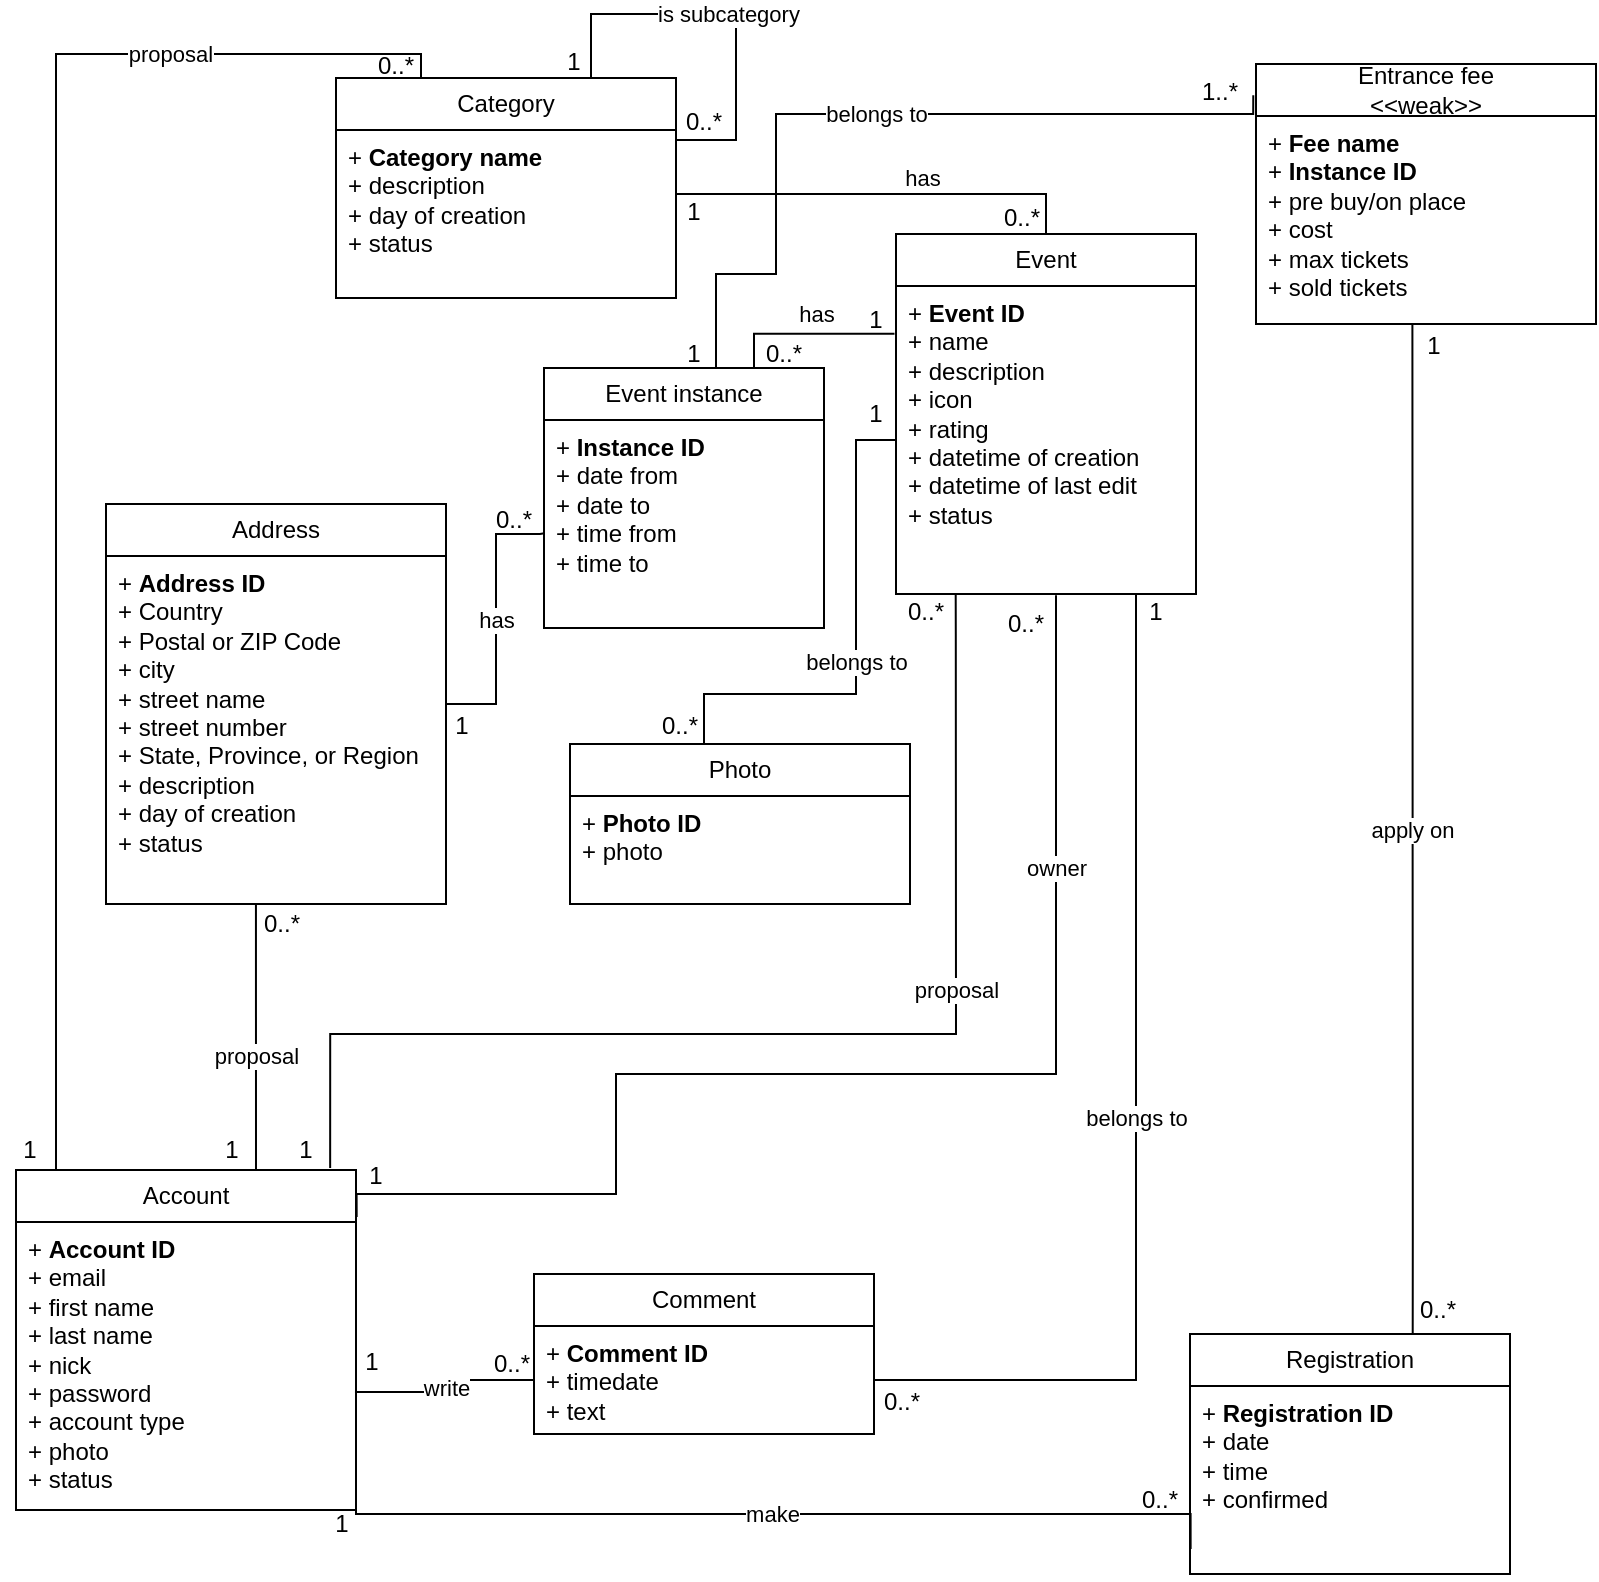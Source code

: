 <mxfile>
    <diagram name="Page-1" id="jqDnCujOp7mulD6K2x4Z">
        <mxGraphModel dx="1095" dy="621" grid="1" gridSize="10" guides="1" tooltips="1" connect="1" arrows="1" fold="1" page="1" pageScale="1" pageWidth="827" pageHeight="1169" math="0" shadow="0">
            <root>
                <mxCell id="0"/>
                <mxCell id="1" parent="0"/>
                <mxCell id="FDN6Dccw9lO80wlC99TS-1" value="Event" style="swimlane;fontStyle=0;childLayout=stackLayout;horizontal=1;startSize=26;fillColor=none;horizontalStack=0;resizeParent=1;resizeParentMax=0;resizeLast=0;collapsible=1;marginBottom=0;whiteSpace=wrap;html=1;" parent="1" vertex="1">
                    <mxGeometry x="460" y="120" width="150" height="180" as="geometry">
                        <mxRectangle x="110" y="140" width="70" height="30" as="alternateBounds"/>
                    </mxGeometry>
                </mxCell>
                <mxCell id="FDN6Dccw9lO80wlC99TS-3" value="+ &lt;b&gt;Event ID&lt;/b&gt;&lt;br&gt;+ name&lt;br&gt;+ description&lt;br&gt;+ icon&lt;br&gt;+ rating&lt;br&gt;+ datetime of creation&lt;br&gt;+ datetime of last edit&lt;br&gt;+ status" style="text;strokeColor=none;fillColor=none;align=left;verticalAlign=top;spacingLeft=4;spacingRight=4;overflow=hidden;rotatable=0;points=[[0,0.5],[1,0.5]];portConstraint=eastwest;whiteSpace=wrap;html=1;" parent="FDN6Dccw9lO80wlC99TS-1" vertex="1">
                    <mxGeometry y="26" width="150" height="154" as="geometry"/>
                </mxCell>
                <mxCell id="FDN6Dccw9lO80wlC99TS-5" value="Address" style="swimlane;fontStyle=0;childLayout=stackLayout;horizontal=1;startSize=26;fillColor=none;horizontalStack=0;resizeParent=1;resizeParentMax=0;resizeLast=0;collapsible=1;marginBottom=0;whiteSpace=wrap;html=1;" parent="1" vertex="1">
                    <mxGeometry x="65" y="255" width="170" height="200" as="geometry"/>
                </mxCell>
                <mxCell id="FDN6Dccw9lO80wlC99TS-6" value="+ &lt;b&gt;Address ID&lt;/b&gt;&lt;br&gt;+ Country&lt;br&gt;+&amp;nbsp;Postal or ZIP Code&lt;br&gt;+ city&lt;br&gt;+ street name&lt;br&gt;+ street number&lt;br&gt;+&amp;nbsp;State, Province, or Region&lt;br&gt;+ description&lt;br&gt;+ day of creation&lt;br&gt;+ status" style="text;strokeColor=none;fillColor=none;align=left;verticalAlign=top;spacingLeft=4;spacingRight=4;overflow=hidden;rotatable=0;points=[[0,0.5],[1,0.5]];portConstraint=eastwest;whiteSpace=wrap;html=1;" parent="FDN6Dccw9lO80wlC99TS-5" vertex="1">
                    <mxGeometry y="26" width="170" height="174" as="geometry"/>
                </mxCell>
                <mxCell id="FDN6Dccw9lO80wlC99TS-31" value="belongs to" style="edgeStyle=orthogonalEdgeStyle;rounded=0;orthogonalLoop=1;jettySize=auto;html=1;exitX=-0.008;exitY=0.12;exitDx=0;exitDy=0;endArrow=none;endFill=0;exitPerimeter=0;entryX=0.5;entryY=0;entryDx=0;entryDy=0;" parent="1" source="FDN6Dccw9lO80wlC99TS-15" target="60AjlheZNccqqkpiSa9z-3" edge="1">
                    <mxGeometry x="-0.059" relative="1" as="geometry">
                        <mxPoint as="offset"/>
                        <mxPoint x="420" y="50" as="targetPoint"/>
                        <Array as="points">
                            <mxPoint x="639" y="60"/>
                            <mxPoint x="400" y="60"/>
                            <mxPoint x="400" y="140"/>
                            <mxPoint x="370" y="140"/>
                            <mxPoint x="370" y="187"/>
                        </Array>
                    </mxGeometry>
                </mxCell>
                <mxCell id="FDN6Dccw9lO80wlC99TS-15" value="Entrance fee&lt;br&gt;&amp;lt;&amp;lt;weak&amp;gt;&amp;gt;" style="swimlane;fontStyle=0;childLayout=stackLayout;horizontal=1;startSize=26;fillColor=none;horizontalStack=0;resizeParent=1;resizeParentMax=0;resizeLast=0;collapsible=1;marginBottom=0;whiteSpace=wrap;html=1;" parent="1" vertex="1">
                    <mxGeometry x="640" y="35" width="170" height="130" as="geometry"/>
                </mxCell>
                <mxCell id="FDN6Dccw9lO80wlC99TS-16" value="+ &lt;b&gt;Fee name&lt;/b&gt;&lt;br&gt;+ &lt;b&gt;Instance ID&lt;br&gt;&lt;/b&gt;+ pre buy/on place&lt;br&gt;+ cost&lt;br&gt;+ max tickets&lt;br&gt;+ sold tickets" style="text;strokeColor=none;fillColor=none;align=left;verticalAlign=top;spacingLeft=4;spacingRight=4;overflow=hidden;rotatable=0;points=[[0,0.5],[1,0.5]];portConstraint=eastwest;whiteSpace=wrap;html=1;" parent="FDN6Dccw9lO80wlC99TS-15" vertex="1">
                    <mxGeometry y="26" width="170" height="104" as="geometry"/>
                </mxCell>
                <mxCell id="FDN6Dccw9lO80wlC99TS-17" value="Photo" style="swimlane;fontStyle=0;childLayout=stackLayout;horizontal=1;startSize=26;fillColor=none;horizontalStack=0;resizeParent=1;resizeParentMax=0;resizeLast=0;collapsible=1;marginBottom=0;whiteSpace=wrap;html=1;" parent="1" vertex="1">
                    <mxGeometry x="297" y="375" width="170" height="80" as="geometry"/>
                </mxCell>
                <mxCell id="FDN6Dccw9lO80wlC99TS-18" value="+ &lt;b&gt;Photo ID&lt;/b&gt;&lt;br&gt;+ photo" style="text;strokeColor=none;fillColor=none;align=left;verticalAlign=top;spacingLeft=4;spacingRight=4;overflow=hidden;rotatable=0;points=[[0,0.5],[1,0.5]];portConstraint=eastwest;whiteSpace=wrap;html=1;" parent="FDN6Dccw9lO80wlC99TS-17" vertex="1">
                    <mxGeometry y="26" width="170" height="54" as="geometry"/>
                </mxCell>
                <mxCell id="FDN6Dccw9lO80wlC99TS-113" value="proposal" style="edgeStyle=orthogonalEdgeStyle;rounded=0;orthogonalLoop=1;jettySize=auto;html=1;exitX=0.25;exitY=0;exitDx=0;exitDy=0;entryX=0;entryY=0;entryDx=0;entryDy=0;endArrow=none;endFill=0;" parent="1" source="FDN6Dccw9lO80wlC99TS-19" target="FDN6Dccw9lO80wlC99TS-21" edge="1">
                    <mxGeometry x="-0.644" relative="1" as="geometry">
                        <Array as="points">
                            <mxPoint x="223" y="30"/>
                            <mxPoint x="40" y="30"/>
                            <mxPoint x="40" y="588"/>
                        </Array>
                        <mxPoint as="offset"/>
                    </mxGeometry>
                </mxCell>
                <mxCell id="FDN6Dccw9lO80wlC99TS-19" value="Category" style="swimlane;fontStyle=0;childLayout=stackLayout;horizontal=1;startSize=26;fillColor=none;horizontalStack=0;resizeParent=1;resizeParentMax=0;resizeLast=0;collapsible=1;marginBottom=0;whiteSpace=wrap;html=1;" parent="1" vertex="1">
                    <mxGeometry x="180" y="42" width="170" height="110" as="geometry"/>
                </mxCell>
                <mxCell id="FDN6Dccw9lO80wlC99TS-20" value="+ &lt;b&gt;Category&amp;nbsp;name&lt;/b&gt;&lt;br&gt;+ description&lt;br&gt;+ day of creation&lt;br&gt;+ status" style="text;strokeColor=none;fillColor=none;align=left;verticalAlign=top;spacingLeft=4;spacingRight=4;overflow=hidden;rotatable=0;points=[[0,0.5],[1,0.5]];portConstraint=eastwest;whiteSpace=wrap;html=1;" parent="FDN6Dccw9lO80wlC99TS-19" vertex="1">
                    <mxGeometry y="26" width="170" height="84" as="geometry"/>
                </mxCell>
                <mxCell id="FDN6Dccw9lO80wlC99TS-98" value="owner" style="edgeStyle=orthogonalEdgeStyle;rounded=0;orthogonalLoop=1;jettySize=auto;html=1;exitX=1.002;exitY=0.138;exitDx=0;exitDy=0;exitPerimeter=0;entryX=0.534;entryY=1.004;entryDx=0;entryDy=0;entryPerimeter=0;endArrow=none;endFill=0;" parent="1" source="FDN6Dccw9lO80wlC99TS-21" target="FDN6Dccw9lO80wlC99TS-3" edge="1">
                    <mxGeometry x="0.588" relative="1" as="geometry">
                        <mxPoint x="490" y="260" as="targetPoint"/>
                        <Array as="points">
                            <mxPoint x="190" y="600"/>
                            <mxPoint x="320" y="600"/>
                            <mxPoint x="320" y="540"/>
                            <mxPoint x="540" y="540"/>
                            <mxPoint x="540" y="301"/>
                        </Array>
                        <mxPoint as="offset"/>
                    </mxGeometry>
                </mxCell>
                <mxCell id="FDN6Dccw9lO80wlC99TS-107" value="proposal" style="edgeStyle=orthogonalEdgeStyle;rounded=0;orthogonalLoop=1;jettySize=auto;html=1;exitX=0.75;exitY=0;exitDx=0;exitDy=0;endArrow=none;endFill=0;entryX=0.441;entryY=1;entryDx=0;entryDy=0;entryPerimeter=0;" parent="1" source="FDN6Dccw9lO80wlC99TS-21" target="FDN6Dccw9lO80wlC99TS-6" edge="1">
                    <mxGeometry x="-0.078" relative="1" as="geometry">
                        <mxPoint x="140" y="460" as="targetPoint"/>
                        <Array as="points">
                            <mxPoint x="140" y="588"/>
                        </Array>
                        <mxPoint as="offset"/>
                    </mxGeometry>
                </mxCell>
                <mxCell id="FDN6Dccw9lO80wlC99TS-21" value="Account" style="swimlane;fontStyle=0;childLayout=stackLayout;horizontal=1;startSize=26;fillColor=none;horizontalStack=0;resizeParent=1;resizeParentMax=0;resizeLast=0;collapsible=1;marginBottom=0;whiteSpace=wrap;html=1;" parent="1" vertex="1">
                    <mxGeometry x="20" y="588" width="170" height="170" as="geometry"/>
                </mxCell>
                <mxCell id="FDN6Dccw9lO80wlC99TS-22" value="+ &lt;b&gt;Account ID&lt;/b&gt;&lt;br&gt;+&amp;nbsp;email&lt;br&gt;+ first name&lt;br&gt;+ last name&lt;br&gt;+ nick&lt;br&gt;+ password&lt;br&gt;+ account type&lt;br&gt;+ photo&lt;br&gt;+ status" style="text;strokeColor=none;fillColor=none;align=left;verticalAlign=top;spacingLeft=4;spacingRight=4;overflow=hidden;rotatable=0;points=[[0,0.5],[1,0.5]];portConstraint=eastwest;whiteSpace=wrap;html=1;" parent="FDN6Dccw9lO80wlC99TS-21" vertex="1">
                    <mxGeometry y="26" width="170" height="144" as="geometry"/>
                </mxCell>
                <mxCell id="FDN6Dccw9lO80wlC99TS-25" value="has" style="edgeStyle=orthogonalEdgeStyle;rounded=0;orthogonalLoop=1;jettySize=auto;html=1;entryX=0.5;entryY=0;entryDx=0;entryDy=0;endArrow=none;endFill=0;" parent="1" source="FDN6Dccw9lO80wlC99TS-20" target="FDN6Dccw9lO80wlC99TS-1" edge="1">
                    <mxGeometry x="0.198" y="8" relative="1" as="geometry">
                        <Array as="points">
                            <mxPoint x="535" y="100"/>
                        </Array>
                        <mxPoint as="offset"/>
                    </mxGeometry>
                </mxCell>
                <mxCell id="FDN6Dccw9lO80wlC99TS-26" value="1" style="text;html=1;strokeColor=none;fillColor=none;align=center;verticalAlign=middle;whiteSpace=wrap;rounded=0;" parent="1" vertex="1">
                    <mxGeometry x="344" y="94" width="30" height="30" as="geometry"/>
                </mxCell>
                <mxCell id="FDN6Dccw9lO80wlC99TS-27" value="0..*" style="text;html=1;strokeColor=none;fillColor=none;align=center;verticalAlign=middle;whiteSpace=wrap;rounded=0;" parent="1" vertex="1">
                    <mxGeometry x="508" y="97" width="30" height="30" as="geometry"/>
                </mxCell>
                <mxCell id="FDN6Dccw9lO80wlC99TS-29" value="0..*" style="text;html=1;strokeColor=none;fillColor=none;align=center;verticalAlign=middle;whiteSpace=wrap;rounded=0;" parent="1" vertex="1">
                    <mxGeometry x="389" y="165" width="30" height="30" as="geometry"/>
                </mxCell>
                <mxCell id="FDN6Dccw9lO80wlC99TS-30" value="0..*" style="text;html=1;strokeColor=none;fillColor=none;align=center;verticalAlign=middle;whiteSpace=wrap;rounded=0;" parent="1" vertex="1">
                    <mxGeometry x="254" y="248" width="30" height="30" as="geometry"/>
                </mxCell>
                <mxCell id="FDN6Dccw9lO80wlC99TS-32" value="1..*" style="text;html=1;strokeColor=none;fillColor=none;align=center;verticalAlign=middle;whiteSpace=wrap;rounded=0;" parent="1" vertex="1">
                    <mxGeometry x="607" y="34" width="30" height="30" as="geometry"/>
                </mxCell>
                <mxCell id="FDN6Dccw9lO80wlC99TS-33" value="1" style="text;html=1;strokeColor=none;fillColor=none;align=center;verticalAlign=middle;whiteSpace=wrap;rounded=0;" parent="1" vertex="1">
                    <mxGeometry x="344" y="165" width="30" height="30" as="geometry"/>
                </mxCell>
                <mxCell id="FDN6Dccw9lO80wlC99TS-34" value="belongs to" style="edgeStyle=orthogonalEdgeStyle;rounded=0;orthogonalLoop=1;jettySize=auto;html=1;entryX=0;entryY=0.5;entryDx=0;entryDy=0;endArrow=none;endFill=0;exitX=0.5;exitY=0;exitDx=0;exitDy=0;" parent="1" source="FDN6Dccw9lO80wlC99TS-17" target="FDN6Dccw9lO80wlC99TS-3" edge="1">
                    <mxGeometry x="0.018" relative="1" as="geometry">
                        <mxPoint x="715" y="240" as="sourcePoint"/>
                        <Array as="points">
                            <mxPoint x="364" y="350"/>
                            <mxPoint x="440" y="350"/>
                            <mxPoint x="440" y="223"/>
                        </Array>
                        <mxPoint as="offset"/>
                    </mxGeometry>
                </mxCell>
                <mxCell id="FDN6Dccw9lO80wlC99TS-35" value="1" style="text;html=1;strokeColor=none;fillColor=none;align=center;verticalAlign=middle;whiteSpace=wrap;rounded=0;" parent="1" vertex="1">
                    <mxGeometry x="435" y="195" width="30" height="30" as="geometry"/>
                </mxCell>
                <mxCell id="FDN6Dccw9lO80wlC99TS-42" value="apply on" style="edgeStyle=orthogonalEdgeStyle;rounded=0;orthogonalLoop=1;jettySize=auto;html=1;endArrow=none;endFill=0;entryX=0.46;entryY=1.003;entryDx=0;entryDy=0;entryPerimeter=0;exitX=0.696;exitY=-0.004;exitDx=0;exitDy=0;exitPerimeter=0;" parent="1" source="FDN6Dccw9lO80wlC99TS-38" target="FDN6Dccw9lO80wlC99TS-16" edge="1">
                    <mxGeometry relative="1" as="geometry">
                        <mxPoint x="580" y="350" as="targetPoint"/>
                        <Array as="points">
                            <mxPoint x="718" y="620"/>
                        </Array>
                        <mxPoint x="740" y="620" as="sourcePoint"/>
                    </mxGeometry>
                </mxCell>
                <mxCell id="FDN6Dccw9lO80wlC99TS-38" value="Registration" style="swimlane;fontStyle=0;childLayout=stackLayout;horizontal=1;startSize=26;fillColor=none;horizontalStack=0;resizeParent=1;resizeParentMax=0;resizeLast=0;collapsible=1;marginBottom=0;whiteSpace=wrap;html=1;" parent="1" vertex="1">
                    <mxGeometry x="607" y="670" width="160" height="120" as="geometry"/>
                </mxCell>
                <mxCell id="FDN6Dccw9lO80wlC99TS-39" value="+ &lt;b&gt;Registration ID&lt;/b&gt;&lt;br&gt;+ date&lt;br&gt;+ time&lt;br&gt;+ confirmed" style="text;strokeColor=none;fillColor=none;align=left;verticalAlign=top;spacingLeft=4;spacingRight=4;overflow=hidden;rotatable=0;points=[[0,0.5],[1,0.5]];portConstraint=eastwest;whiteSpace=wrap;html=1;" parent="FDN6Dccw9lO80wlC99TS-38" vertex="1">
                    <mxGeometry y="26" width="160" height="94" as="geometry"/>
                </mxCell>
                <mxCell id="FDN6Dccw9lO80wlC99TS-41" value="make" style="edgeStyle=orthogonalEdgeStyle;rounded=0;orthogonalLoop=1;jettySize=auto;html=1;endArrow=none;endFill=0;entryX=0.002;entryY=0.867;entryDx=0;entryDy=0;entryPerimeter=0;" parent="1" target="FDN6Dccw9lO80wlC99TS-39" edge="1">
                    <mxGeometry relative="1" as="geometry">
                        <mxPoint x="580" y="760" as="targetPoint"/>
                        <Array as="points">
                            <mxPoint x="190" y="760"/>
                        </Array>
                        <mxPoint x="190" y="740" as="sourcePoint"/>
                    </mxGeometry>
                </mxCell>
                <mxCell id="FDN6Dccw9lO80wlC99TS-65" value="is subcategory" style="edgeStyle=orthogonalEdgeStyle;rounded=0;orthogonalLoop=1;jettySize=auto;html=1;exitX=0.75;exitY=0;exitDx=0;exitDy=0;entryX=1;entryY=0.25;entryDx=0;entryDy=0;endArrow=none;endFill=0;" parent="1" source="FDN6Dccw9lO80wlC99TS-19" target="FDN6Dccw9lO80wlC99TS-19" edge="1">
                    <mxGeometry relative="1" as="geometry">
                        <Array as="points">
                            <mxPoint x="308" y="10"/>
                            <mxPoint x="380" y="10"/>
                            <mxPoint x="380" y="73"/>
                        </Array>
                    </mxGeometry>
                </mxCell>
                <mxCell id="FDN6Dccw9lO80wlC99TS-66" value="1" style="text;html=1;strokeColor=none;fillColor=none;align=center;verticalAlign=middle;whiteSpace=wrap;rounded=0;" parent="1" vertex="1">
                    <mxGeometry x="284" y="19" width="30" height="30" as="geometry"/>
                </mxCell>
                <mxCell id="FDN6Dccw9lO80wlC99TS-67" value="0..*" style="text;html=1;strokeColor=none;fillColor=none;align=center;verticalAlign=middle;whiteSpace=wrap;rounded=0;" parent="1" vertex="1">
                    <mxGeometry x="349" y="49" width="30" height="30" as="geometry"/>
                </mxCell>
                <mxCell id="FDN6Dccw9lO80wlC99TS-72" value="1" style="text;html=1;strokeColor=none;fillColor=none;align=center;verticalAlign=middle;whiteSpace=wrap;rounded=0;" parent="1" vertex="1">
                    <mxGeometry x="714" y="161" width="30" height="30" as="geometry"/>
                </mxCell>
                <mxCell id="FDN6Dccw9lO80wlC99TS-73" value="1" style="text;html=1;strokeColor=none;fillColor=none;align=center;verticalAlign=middle;whiteSpace=wrap;rounded=0;" parent="1" vertex="1">
                    <mxGeometry x="168" y="750" width="30" height="30" as="geometry"/>
                </mxCell>
                <mxCell id="FDN6Dccw9lO80wlC99TS-74" value="0..*" style="text;html=1;strokeColor=none;fillColor=none;align=center;verticalAlign=middle;whiteSpace=wrap;rounded=0;" parent="1" vertex="1">
                    <mxGeometry x="716" y="643" width="30" height="30" as="geometry"/>
                </mxCell>
                <mxCell id="FDN6Dccw9lO80wlC99TS-75" value="0..*" style="text;html=1;strokeColor=none;fillColor=none;align=center;verticalAlign=middle;whiteSpace=wrap;rounded=0;" parent="1" vertex="1">
                    <mxGeometry x="577" y="738" width="30" height="30" as="geometry"/>
                </mxCell>
                <mxCell id="FDN6Dccw9lO80wlC99TS-76" value="Comment" style="swimlane;fontStyle=0;childLayout=stackLayout;horizontal=1;startSize=26;fillColor=none;horizontalStack=0;resizeParent=1;resizeParentMax=0;resizeLast=0;collapsible=1;marginBottom=0;whiteSpace=wrap;html=1;" parent="1" vertex="1">
                    <mxGeometry x="279" y="640" width="170" height="80" as="geometry"/>
                </mxCell>
                <mxCell id="FDN6Dccw9lO80wlC99TS-77" value="+ &lt;b&gt;Comment&lt;/b&gt;&amp;nbsp;&lt;b&gt;ID&lt;/b&gt;&lt;br&gt;+ timedate&lt;br&gt;+ text" style="text;strokeColor=none;fillColor=none;align=left;verticalAlign=top;spacingLeft=4;spacingRight=4;overflow=hidden;rotatable=0;points=[[0,0.5],[1,0.5]];portConstraint=eastwest;whiteSpace=wrap;html=1;" parent="FDN6Dccw9lO80wlC99TS-76" vertex="1">
                    <mxGeometry y="26" width="170" height="54" as="geometry"/>
                </mxCell>
                <mxCell id="FDN6Dccw9lO80wlC99TS-91" value="1" style="text;html=1;strokeColor=none;fillColor=none;align=center;verticalAlign=middle;whiteSpace=wrap;rounded=0;" parent="1" vertex="1">
                    <mxGeometry x="183" y="669" width="30" height="30" as="geometry"/>
                </mxCell>
                <mxCell id="FDN6Dccw9lO80wlC99TS-92" value="0..*" style="text;html=1;strokeColor=none;fillColor=none;align=center;verticalAlign=middle;whiteSpace=wrap;rounded=0;" parent="1" vertex="1">
                    <mxGeometry x="253" y="670" width="30" height="30" as="geometry"/>
                </mxCell>
                <mxCell id="FDN6Dccw9lO80wlC99TS-99" value="1" style="text;html=1;strokeColor=none;fillColor=none;align=center;verticalAlign=middle;whiteSpace=wrap;rounded=0;" parent="1" vertex="1">
                    <mxGeometry x="185" y="576" width="30" height="30" as="geometry"/>
                </mxCell>
                <mxCell id="FDN6Dccw9lO80wlC99TS-100" value="0..*" style="text;html=1;strokeColor=none;fillColor=none;align=center;verticalAlign=middle;whiteSpace=wrap;rounded=0;" parent="1" vertex="1">
                    <mxGeometry x="510" y="300" width="30" height="30" as="geometry"/>
                </mxCell>
                <mxCell id="FDN6Dccw9lO80wlC99TS-108" value="1" style="text;html=1;strokeColor=none;fillColor=none;align=center;verticalAlign=middle;whiteSpace=wrap;rounded=0;" parent="1" vertex="1">
                    <mxGeometry x="113" y="563" width="30" height="30" as="geometry"/>
                </mxCell>
                <mxCell id="FDN6Dccw9lO80wlC99TS-109" value="0..*" style="text;html=1;strokeColor=none;fillColor=none;align=center;verticalAlign=middle;whiteSpace=wrap;rounded=0;" parent="1" vertex="1">
                    <mxGeometry x="138" y="450" width="30" height="30" as="geometry"/>
                </mxCell>
                <mxCell id="FDN6Dccw9lO80wlC99TS-110" value="proposal" style="edgeStyle=orthogonalEdgeStyle;rounded=0;orthogonalLoop=1;jettySize=auto;html=1;entryX=0.924;entryY=-0.006;entryDx=0;entryDy=0;entryPerimeter=0;endArrow=none;endFill=0;exitX=0.199;exitY=1.002;exitDx=0;exitDy=0;exitPerimeter=0;" parent="1" source="FDN6Dccw9lO80wlC99TS-3" target="FDN6Dccw9lO80wlC99TS-21" edge="1">
                    <mxGeometry x="-0.339" relative="1" as="geometry">
                        <Array as="points">
                            <mxPoint x="490" y="320"/>
                            <mxPoint x="490" y="520"/>
                            <mxPoint x="177" y="520"/>
                        </Array>
                        <mxPoint as="offset"/>
                        <mxPoint x="490" y="320" as="sourcePoint"/>
                    </mxGeometry>
                </mxCell>
                <mxCell id="FDN6Dccw9lO80wlC99TS-111" value="1" style="text;html=1;strokeColor=none;fillColor=none;align=center;verticalAlign=middle;whiteSpace=wrap;rounded=0;" parent="1" vertex="1">
                    <mxGeometry x="150" y="563" width="30" height="30" as="geometry"/>
                </mxCell>
                <mxCell id="FDN6Dccw9lO80wlC99TS-112" value="0..*" style="text;html=1;strokeColor=none;fillColor=none;align=center;verticalAlign=middle;whiteSpace=wrap;rounded=0;" parent="1" vertex="1">
                    <mxGeometry x="460" y="294" width="30" height="30" as="geometry"/>
                </mxCell>
                <mxCell id="FDN6Dccw9lO80wlC99TS-114" value="1" style="text;html=1;strokeColor=none;fillColor=none;align=center;verticalAlign=middle;whiteSpace=wrap;rounded=0;" parent="1" vertex="1">
                    <mxGeometry x="12" y="563" width="30" height="30" as="geometry"/>
                </mxCell>
                <mxCell id="FDN6Dccw9lO80wlC99TS-115" value="0..*" style="text;html=1;strokeColor=none;fillColor=none;align=center;verticalAlign=middle;whiteSpace=wrap;rounded=0;" parent="1" vertex="1">
                    <mxGeometry x="195" y="21" width="30" height="30" as="geometry"/>
                </mxCell>
                <mxCell id="FDN6Dccw9lO80wlC99TS-133" value="1" style="text;html=1;strokeColor=none;fillColor=none;align=center;verticalAlign=middle;whiteSpace=wrap;rounded=0;" parent="1" vertex="1">
                    <mxGeometry x="575" y="294" width="30" height="30" as="geometry"/>
                </mxCell>
                <mxCell id="FDN6Dccw9lO80wlC99TS-134" value="0..*" style="text;html=1;strokeColor=none;fillColor=none;align=center;verticalAlign=middle;whiteSpace=wrap;rounded=0;" parent="1" vertex="1">
                    <mxGeometry x="448" y="689" width="30" height="30" as="geometry"/>
                </mxCell>
                <mxCell id="60AjlheZNccqqkpiSa9z-3" value="Event instance" style="swimlane;fontStyle=0;childLayout=stackLayout;horizontal=1;startSize=26;fillColor=none;horizontalStack=0;resizeParent=1;resizeParentMax=0;resizeLast=0;collapsible=1;marginBottom=0;whiteSpace=wrap;html=1;" parent="1" vertex="1">
                    <mxGeometry x="284" y="187" width="140" height="130" as="geometry"/>
                </mxCell>
                <mxCell id="60AjlheZNccqqkpiSa9z-4" value="+ &lt;b&gt;Instance ID&lt;/b&gt;&lt;br&gt;+ date from&lt;br&gt;+ date to&lt;br&gt;+ time from&lt;br&gt;+ time to" style="text;strokeColor=none;fillColor=none;align=left;verticalAlign=top;spacingLeft=4;spacingRight=4;overflow=hidden;rotatable=0;points=[[0,0.5],[1,0.5]];portConstraint=eastwest;whiteSpace=wrap;html=1;" parent="60AjlheZNccqqkpiSa9z-3" vertex="1">
                    <mxGeometry y="26" width="140" height="104" as="geometry"/>
                </mxCell>
                <mxCell id="60AjlheZNccqqkpiSa9z-5" value="has" style="edgeStyle=orthogonalEdgeStyle;rounded=0;orthogonalLoop=1;jettySize=auto;html=1;entryX=0.001;entryY=0.544;entryDx=0;entryDy=0;entryPerimeter=0;endArrow=none;endFill=0;" parent="1" source="FDN6Dccw9lO80wlC99TS-5" target="60AjlheZNccqqkpiSa9z-4" edge="1">
                    <mxGeometry relative="1" as="geometry">
                        <Array as="points">
                            <mxPoint x="260" y="355"/>
                            <mxPoint x="260" y="270"/>
                            <mxPoint x="282" y="270"/>
                        </Array>
                    </mxGeometry>
                </mxCell>
                <mxCell id="60AjlheZNccqqkpiSa9z-7" value="has" style="edgeStyle=orthogonalEdgeStyle;rounded=0;orthogonalLoop=1;jettySize=auto;html=1;exitX=0.75;exitY=0;exitDx=0;exitDy=0;entryX=-0.005;entryY=0.155;entryDx=0;entryDy=0;entryPerimeter=0;endArrow=none;endFill=0;" parent="1" source="60AjlheZNccqqkpiSa9z-3" target="FDN6Dccw9lO80wlC99TS-3" edge="1">
                    <mxGeometry x="0.101" y="10" relative="1" as="geometry">
                        <mxPoint x="450" y="160" as="targetPoint"/>
                        <Array as="points">
                            <mxPoint x="389" y="170"/>
                        </Array>
                        <mxPoint as="offset"/>
                    </mxGeometry>
                </mxCell>
                <mxCell id="60AjlheZNccqqkpiSa9z-8" value="1" style="text;html=1;strokeColor=none;fillColor=none;align=center;verticalAlign=middle;whiteSpace=wrap;rounded=0;" parent="1" vertex="1">
                    <mxGeometry x="435" y="148" width="30" height="30" as="geometry"/>
                </mxCell>
                <mxCell id="60AjlheZNccqqkpiSa9z-9" value="1" style="text;html=1;strokeColor=none;fillColor=none;align=center;verticalAlign=middle;whiteSpace=wrap;rounded=0;" parent="1" vertex="1">
                    <mxGeometry x="228" y="351" width="30" height="30" as="geometry"/>
                </mxCell>
                <mxCell id="60AjlheZNccqqkpiSa9z-11" value="0..*" style="text;html=1;strokeColor=none;fillColor=none;align=center;verticalAlign=middle;whiteSpace=wrap;rounded=0;" parent="1" vertex="1">
                    <mxGeometry x="337" y="351" width="30" height="30" as="geometry"/>
                </mxCell>
                <mxCell id="60AjlheZNccqqkpiSa9z-16" value="write" style="edgeStyle=orthogonalEdgeStyle;rounded=0;orthogonalLoop=1;jettySize=auto;html=1;entryX=0.997;entryY=0.59;entryDx=0;entryDy=0;entryPerimeter=0;endArrow=none;endFill=0;" parent="1" source="FDN6Dccw9lO80wlC99TS-77" target="FDN6Dccw9lO80wlC99TS-22" edge="1">
                    <mxGeometry relative="1" as="geometry">
                        <mxPoint x="210" y="693" as="targetPoint"/>
                    </mxGeometry>
                </mxCell>
                <mxCell id="60AjlheZNccqqkpiSa9z-17" value="belongs to" style="edgeStyle=orthogonalEdgeStyle;rounded=0;orthogonalLoop=1;jettySize=auto;html=1;entryX=0.8;entryY=1;entryDx=0;entryDy=0;entryPerimeter=0;endArrow=none;endFill=0;" parent="1" source="FDN6Dccw9lO80wlC99TS-77" target="FDN6Dccw9lO80wlC99TS-3" edge="1">
                    <mxGeometry relative="1" as="geometry">
                        <mxPoint x="580.0" y="310.0" as="targetPoint"/>
                    </mxGeometry>
                </mxCell>
            </root>
        </mxGraphModel>
    </diagram>
</mxfile>
